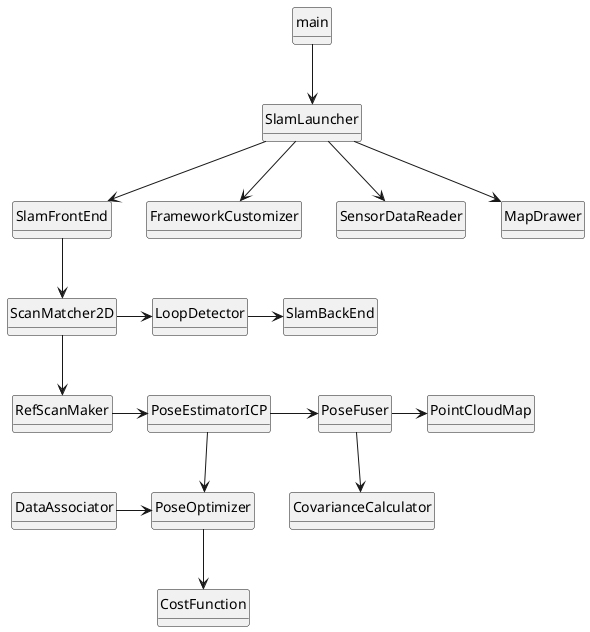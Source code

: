 @startuml

hide circle
hide method

class main
class SlamLauncher
class SlamFrontEnd
class FrameworkCustomizer
class SensorDataReader
class MapDrawer
class ScanMatcher2D
class LoopDetector
class SlamBackEnd
class RefScanMaker
class PoseEstimatorICP
class PoseFuser
class PointCloudMap
class DataAssociator
class PoseOptimizer
class CovarianceCalculator
class CostFunction

main --> SlamLauncher
SlamLauncher --> SlamFrontEnd
SlamLauncher --> FrameworkCustomizer
SlamLauncher --> SensorDataReader
SlamLauncher --> MapDrawer
SlamFrontEnd --> ScanMatcher2D
ScanMatcher2D -> LoopDetector
LoopDetector -> SlamBackEnd
ScanMatcher2D --> RefScanMaker
RefScanMaker -> PoseEstimatorICP
PoseEstimatorICP -> PoseFuser
PoseFuser -> PointCloudMap
PoseEstimatorICP --> PoseOptimizer
DataAssociator -> PoseOptimizer
PoseFuser --> CovarianceCalculator
PoseOptimizer --> CostFunction

@enduml